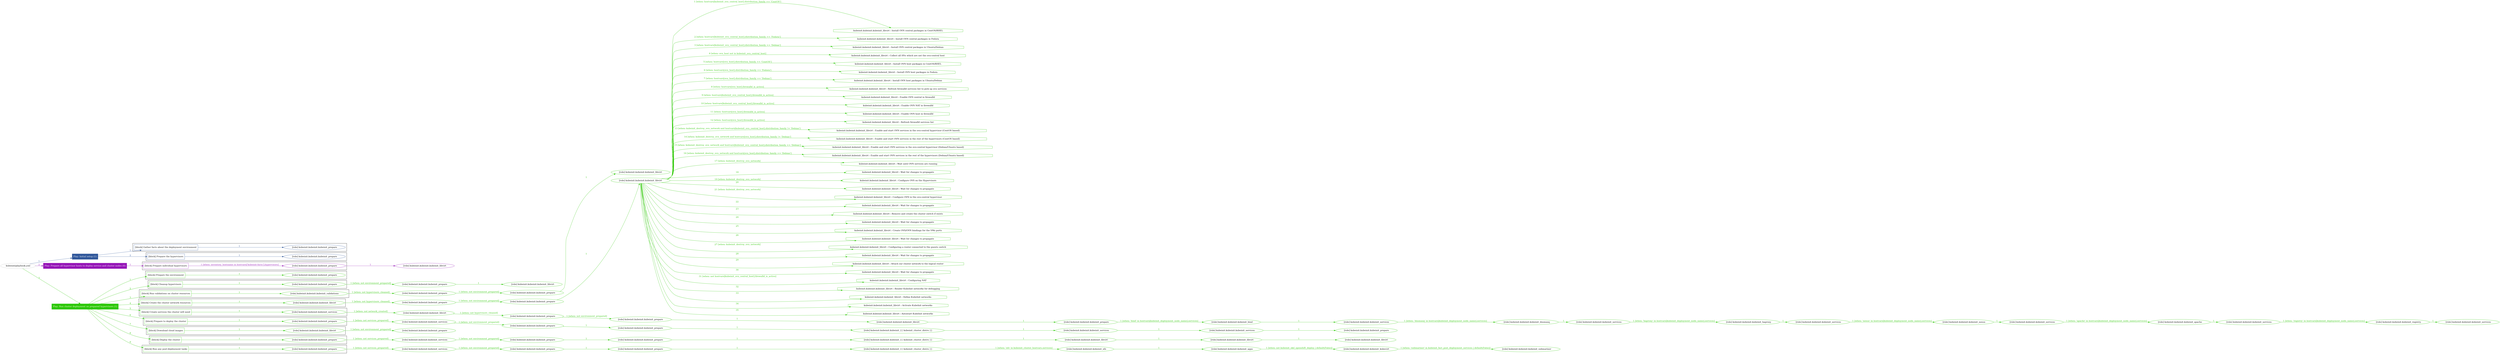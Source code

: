 digraph {
	graph [concentrate=true ordering=in rankdir=LR ratio=fill]
	edge [esep=5 sep=10]
	"kubeinit/playbook.yml" [id=root_node style=dotted]
	play_4687dc5e [label="Play: Initial setup (1)" color="#31589b" fontcolor="#ffffff" id=play_4687dc5e shape=box style=filled tooltip=localhost]
	"kubeinit/playbook.yml" -> play_4687dc5e [label="1 " color="#31589b" fontcolor="#31589b" id=edge_351a528d labeltooltip="1 " tooltip="1 "]
	subgraph "kubeinit.kubeinit.kubeinit_prepare" {
		role_eb0bc42a [label="[role] kubeinit.kubeinit.kubeinit_prepare" color="#31589b" id=role_eb0bc42a tooltip="kubeinit.kubeinit.kubeinit_prepare"]
	}
	subgraph "kubeinit.kubeinit.kubeinit_prepare" {
		role_eb3afa02 [label="[role] kubeinit.kubeinit.kubeinit_prepare" color="#31589b" id=role_eb3afa02 tooltip="kubeinit.kubeinit.kubeinit_prepare"]
	}
	subgraph "Play: Initial setup (1)" {
		play_4687dc5e -> block_abb32b3d [label=1 color="#31589b" fontcolor="#31589b" id=edge_c1d13b6b labeltooltip=1 tooltip=1]
		subgraph cluster_block_abb32b3d {
			block_abb32b3d [label="[block] Gather facts about the deployment environment" color="#31589b" id=block_abb32b3d labeltooltip="Gather facts about the deployment environment" shape=box tooltip="Gather facts about the deployment environment"]
			block_abb32b3d -> role_eb0bc42a [label="1 " color="#31589b" fontcolor="#31589b" id=edge_2195fc0a labeltooltip="1 " tooltip="1 "]
		}
		play_4687dc5e -> block_d9b3a7c5 [label=2 color="#31589b" fontcolor="#31589b" id=edge_47e57b4c labeltooltip=2 tooltip=2]
		subgraph cluster_block_d9b3a7c5 {
			block_d9b3a7c5 [label="[block] Prepare the hypervisors" color="#31589b" id=block_d9b3a7c5 labeltooltip="Prepare the hypervisors" shape=box tooltip="Prepare the hypervisors"]
			block_d9b3a7c5 -> role_eb3afa02 [label="1 " color="#31589b" fontcolor="#31589b" id=edge_34f15688 labeltooltip="1 " tooltip="1 "]
		}
	}
	play_8f3c83c4 [label="Play: Prepare all hypervisor hosts to deploy service and cluster nodes (0)" color="#9515b7" fontcolor="#ffffff" id=play_8f3c83c4 shape=box style=filled tooltip="Play: Prepare all hypervisor hosts to deploy service and cluster nodes (0)"]
	"kubeinit/playbook.yml" -> play_8f3c83c4 [label="2 " color="#9515b7" fontcolor="#9515b7" id=edge_77e9d793 labeltooltip="2 " tooltip="2 "]
	subgraph "kubeinit.kubeinit.kubeinit_libvirt" {
		role_780b9a03 [label="[role] kubeinit.kubeinit.kubeinit_libvirt" color="#9515b7" id=role_780b9a03 tooltip="kubeinit.kubeinit.kubeinit_libvirt"]
	}
	subgraph "kubeinit.kubeinit.kubeinit_prepare" {
		role_6affac45 [label="[role] kubeinit.kubeinit.kubeinit_prepare" color="#9515b7" id=role_6affac45 tooltip="kubeinit.kubeinit.kubeinit_prepare"]
		role_6affac45 -> role_780b9a03 [label="1 " color="#9515b7" fontcolor="#9515b7" id=edge_36df0b14 labeltooltip="1 " tooltip="1 "]
	}
	subgraph "Play: Prepare all hypervisor hosts to deploy service and cluster nodes (0)" {
		play_8f3c83c4 -> block_4e085adb [label=1 color="#9515b7" fontcolor="#9515b7" id=edge_e6a36f1e labeltooltip=1 tooltip=1]
		subgraph cluster_block_4e085adb {
			block_4e085adb [label="[block] Prepare individual hypervisors" color="#9515b7" id=block_4e085adb labeltooltip="Prepare individual hypervisors" shape=box tooltip="Prepare individual hypervisors"]
			block_4e085adb -> role_6affac45 [label="1 [when: inventory_hostname in hostvars['kubeinit-facts'].hypervisors]" color="#9515b7" fontcolor="#9515b7" id=edge_348de012 labeltooltip="1 [when: inventory_hostname in hostvars['kubeinit-facts'].hypervisors]" tooltip="1 [when: inventory_hostname in hostvars['kubeinit-facts'].hypervisors]"]
		}
	}
	play_b0b959d6 [label="Play: Run cluster deployment on prepared hypervisors (1)" color="#2cc804" fontcolor="#ffffff" id=play_b0b959d6 shape=box style=filled tooltip=localhost]
	"kubeinit/playbook.yml" -> play_b0b959d6 [label="3 " color="#2cc804" fontcolor="#2cc804" id=edge_15465594 labeltooltip="3 " tooltip="3 "]
	subgraph "kubeinit.kubeinit.kubeinit_prepare" {
		role_d26102bc [label="[role] kubeinit.kubeinit.kubeinit_prepare" color="#2cc804" id=role_d26102bc tooltip="kubeinit.kubeinit.kubeinit_prepare"]
	}
	subgraph "kubeinit.kubeinit.kubeinit_libvirt" {
		role_b2bf84a3 [label="[role] kubeinit.kubeinit.kubeinit_libvirt" color="#2cc804" id=role_b2bf84a3 tooltip="kubeinit.kubeinit.kubeinit_libvirt"]
	}
	subgraph "kubeinit.kubeinit.kubeinit_prepare" {
		role_5de0b8ec [label="[role] kubeinit.kubeinit.kubeinit_prepare" color="#2cc804" id=role_5de0b8ec tooltip="kubeinit.kubeinit.kubeinit_prepare"]
		role_5de0b8ec -> role_b2bf84a3 [label="1 " color="#2cc804" fontcolor="#2cc804" id=edge_b5aff3ce labeltooltip="1 " tooltip="1 "]
	}
	subgraph "kubeinit.kubeinit.kubeinit_prepare" {
		role_b36adbec [label="[role] kubeinit.kubeinit.kubeinit_prepare" color="#2cc804" id=role_b36adbec tooltip="kubeinit.kubeinit.kubeinit_prepare"]
		role_b36adbec -> role_5de0b8ec [label="1 [when: not environment_prepared]" color="#2cc804" fontcolor="#2cc804" id=edge_d8c32b44 labeltooltip="1 [when: not environment_prepared]" tooltip="1 [when: not environment_prepared]"]
	}
	subgraph "kubeinit.kubeinit.kubeinit_libvirt" {
		role_069746cb [label="[role] kubeinit.kubeinit.kubeinit_libvirt" color="#2cc804" id=role_069746cb tooltip="kubeinit.kubeinit.kubeinit_libvirt"]
	}
	subgraph "kubeinit.kubeinit.kubeinit_prepare" {
		role_87a1e374 [label="[role] kubeinit.kubeinit.kubeinit_prepare" color="#2cc804" id=role_87a1e374 tooltip="kubeinit.kubeinit.kubeinit_prepare"]
		role_87a1e374 -> role_069746cb [label="1 " color="#2cc804" fontcolor="#2cc804" id=edge_6b50e695 labeltooltip="1 " tooltip="1 "]
	}
	subgraph "kubeinit.kubeinit.kubeinit_prepare" {
		role_703997d2 [label="[role] kubeinit.kubeinit.kubeinit_prepare" color="#2cc804" id=role_703997d2 tooltip="kubeinit.kubeinit.kubeinit_prepare"]
		role_703997d2 -> role_87a1e374 [label="1 [when: not environment_prepared]" color="#2cc804" fontcolor="#2cc804" id=edge_ae64675d labeltooltip="1 [when: not environment_prepared]" tooltip="1 [when: not environment_prepared]"]
	}
	subgraph "kubeinit.kubeinit.kubeinit_validations" {
		role_712f4bef [label="[role] kubeinit.kubeinit.kubeinit_validations" color="#2cc804" id=role_712f4bef tooltip="kubeinit.kubeinit.kubeinit_validations"]
		role_712f4bef -> role_703997d2 [label="1 [when: not hypervisors_cleaned]" color="#2cc804" fontcolor="#2cc804" id=edge_c19ab1e4 labeltooltip="1 [when: not hypervisors_cleaned]" tooltip="1 [when: not hypervisors_cleaned]"]
	}
	subgraph "kubeinit.kubeinit.kubeinit_libvirt" {
		role_186b2f29 [label="[role] kubeinit.kubeinit.kubeinit_libvirt" color="#2cc804" id=role_186b2f29 tooltip="kubeinit.kubeinit.kubeinit_libvirt"]
		task_005811e4 [label="kubeinit.kubeinit.kubeinit_libvirt : Install OVN central packages in CentOS/RHEL" color="#2cc804" id=task_005811e4 shape=octagon tooltip="kubeinit.kubeinit.kubeinit_libvirt : Install OVN central packages in CentOS/RHEL"]
		role_186b2f29 -> task_005811e4 [label="1 [when: hostvars[kubeinit_ovn_central_host].distribution_family == 'CentOS']" color="#2cc804" fontcolor="#2cc804" id=edge_0526fc70 labeltooltip="1 [when: hostvars[kubeinit_ovn_central_host].distribution_family == 'CentOS']" tooltip="1 [when: hostvars[kubeinit_ovn_central_host].distribution_family == 'CentOS']"]
		task_bb0872a4 [label="kubeinit.kubeinit.kubeinit_libvirt : Install OVN central packages in Fedora" color="#2cc804" id=task_bb0872a4 shape=octagon tooltip="kubeinit.kubeinit.kubeinit_libvirt : Install OVN central packages in Fedora"]
		role_186b2f29 -> task_bb0872a4 [label="2 [when: hostvars[kubeinit_ovn_central_host].distribution_family == 'Fedora']" color="#2cc804" fontcolor="#2cc804" id=edge_cfa18a1e labeltooltip="2 [when: hostvars[kubeinit_ovn_central_host].distribution_family == 'Fedora']" tooltip="2 [when: hostvars[kubeinit_ovn_central_host].distribution_family == 'Fedora']"]
		task_11f52b4f [label="kubeinit.kubeinit.kubeinit_libvirt : Install OVN central packages in Ubuntu/Debian" color="#2cc804" id=task_11f52b4f shape=octagon tooltip="kubeinit.kubeinit.kubeinit_libvirt : Install OVN central packages in Ubuntu/Debian"]
		role_186b2f29 -> task_11f52b4f [label="3 [when: hostvars[kubeinit_ovn_central_host].distribution_family == 'Debian']" color="#2cc804" fontcolor="#2cc804" id=edge_000ee80d labeltooltip="3 [when: hostvars[kubeinit_ovn_central_host].distribution_family == 'Debian']" tooltip="3 [when: hostvars[kubeinit_ovn_central_host].distribution_family == 'Debian']"]
		task_5cb91ecb [label="kubeinit.kubeinit.kubeinit_libvirt : Collect all HVs which are not the ovn-central host" color="#2cc804" id=task_5cb91ecb shape=octagon tooltip="kubeinit.kubeinit.kubeinit_libvirt : Collect all HVs which are not the ovn-central host"]
		role_186b2f29 -> task_5cb91ecb [label="4 [when: ovn_host not in kubeinit_ovn_central_host]" color="#2cc804" fontcolor="#2cc804" id=edge_e7a5ea9b labeltooltip="4 [when: ovn_host not in kubeinit_ovn_central_host]" tooltip="4 [when: ovn_host not in kubeinit_ovn_central_host]"]
		task_ae3015be [label="kubeinit.kubeinit.kubeinit_libvirt : Install OVN host packages in CentOS/RHEL" color="#2cc804" id=task_ae3015be shape=octagon tooltip="kubeinit.kubeinit.kubeinit_libvirt : Install OVN host packages in CentOS/RHEL"]
		role_186b2f29 -> task_ae3015be [label="5 [when: hostvars[ovn_host].distribution_family == 'CentOS']" color="#2cc804" fontcolor="#2cc804" id=edge_79236eec labeltooltip="5 [when: hostvars[ovn_host].distribution_family == 'CentOS']" tooltip="5 [when: hostvars[ovn_host].distribution_family == 'CentOS']"]
		task_b6578dd2 [label="kubeinit.kubeinit.kubeinit_libvirt : Install OVN host packages in Fedora" color="#2cc804" id=task_b6578dd2 shape=octagon tooltip="kubeinit.kubeinit.kubeinit_libvirt : Install OVN host packages in Fedora"]
		role_186b2f29 -> task_b6578dd2 [label="6 [when: hostvars[ovn_host].distribution_family == 'Fedora']" color="#2cc804" fontcolor="#2cc804" id=edge_0c027a1b labeltooltip="6 [when: hostvars[ovn_host].distribution_family == 'Fedora']" tooltip="6 [when: hostvars[ovn_host].distribution_family == 'Fedora']"]
		task_6a007545 [label="kubeinit.kubeinit.kubeinit_libvirt : Install OVN host packages in Ubuntu/Debian" color="#2cc804" id=task_6a007545 shape=octagon tooltip="kubeinit.kubeinit.kubeinit_libvirt : Install OVN host packages in Ubuntu/Debian"]
		role_186b2f29 -> task_6a007545 [label="7 [when: hostvars[ovn_host].distribution_family == 'Debian']" color="#2cc804" fontcolor="#2cc804" id=edge_fe8b2616 labeltooltip="7 [when: hostvars[ovn_host].distribution_family == 'Debian']" tooltip="7 [when: hostvars[ovn_host].distribution_family == 'Debian']"]
		task_2cdb287d [label="kubeinit.kubeinit.kubeinit_libvirt : Refresh firewalld services list to pick up ovn services" color="#2cc804" id=task_2cdb287d shape=octagon tooltip="kubeinit.kubeinit.kubeinit_libvirt : Refresh firewalld services list to pick up ovn services"]
		role_186b2f29 -> task_2cdb287d [label="8 [when: hostvars[ovn_host].firewalld_is_active]" color="#2cc804" fontcolor="#2cc804" id=edge_cd35377c labeltooltip="8 [when: hostvars[ovn_host].firewalld_is_active]" tooltip="8 [when: hostvars[ovn_host].firewalld_is_active]"]
		task_521735dd [label="kubeinit.kubeinit.kubeinit_libvirt : Enable OVN central in firewalld" color="#2cc804" id=task_521735dd shape=octagon tooltip="kubeinit.kubeinit.kubeinit_libvirt : Enable OVN central in firewalld"]
		role_186b2f29 -> task_521735dd [label="9 [when: hostvars[kubeinit_ovn_central_host].firewalld_is_active]" color="#2cc804" fontcolor="#2cc804" id=edge_500a7ae0 labeltooltip="9 [when: hostvars[kubeinit_ovn_central_host].firewalld_is_active]" tooltip="9 [when: hostvars[kubeinit_ovn_central_host].firewalld_is_active]"]
		task_581456ca [label="kubeinit.kubeinit.kubeinit_libvirt : Enable OVN NAT in firewalld" color="#2cc804" id=task_581456ca shape=octagon tooltip="kubeinit.kubeinit.kubeinit_libvirt : Enable OVN NAT in firewalld"]
		role_186b2f29 -> task_581456ca [label="10 [when: hostvars[kubeinit_ovn_central_host].firewalld_is_active]" color="#2cc804" fontcolor="#2cc804" id=edge_81689baf labeltooltip="10 [when: hostvars[kubeinit_ovn_central_host].firewalld_is_active]" tooltip="10 [when: hostvars[kubeinit_ovn_central_host].firewalld_is_active]"]
		task_d7b8a709 [label="kubeinit.kubeinit.kubeinit_libvirt : Enable OVN host in firewalld" color="#2cc804" id=task_d7b8a709 shape=octagon tooltip="kubeinit.kubeinit.kubeinit_libvirt : Enable OVN host in firewalld"]
		role_186b2f29 -> task_d7b8a709 [label="11 [when: hostvars[ovn_host].firewalld_is_active]" color="#2cc804" fontcolor="#2cc804" id=edge_150ace55 labeltooltip="11 [when: hostvars[ovn_host].firewalld_is_active]" tooltip="11 [when: hostvars[ovn_host].firewalld_is_active]"]
		task_7ca7869c [label="kubeinit.kubeinit.kubeinit_libvirt : Refresh firewalld services list" color="#2cc804" id=task_7ca7869c shape=octagon tooltip="kubeinit.kubeinit.kubeinit_libvirt : Refresh firewalld services list"]
		role_186b2f29 -> task_7ca7869c [label="12 [when: hostvars[ovn_host].firewalld_is_active]" color="#2cc804" fontcolor="#2cc804" id=edge_dbeae8ee labeltooltip="12 [when: hostvars[ovn_host].firewalld_is_active]" tooltip="12 [when: hostvars[ovn_host].firewalld_is_active]"]
		task_fd357a78 [label="kubeinit.kubeinit.kubeinit_libvirt : Enable and start OVN services in the ovn-central hypervisor (CentOS based)" color="#2cc804" id=task_fd357a78 shape=octagon tooltip="kubeinit.kubeinit.kubeinit_libvirt : Enable and start OVN services in the ovn-central hypervisor (CentOS based)"]
		role_186b2f29 -> task_fd357a78 [label="13 [when: kubeinit_destroy_ovn_network and hostvars[kubeinit_ovn_central_host].distribution_family != 'Debian']" color="#2cc804" fontcolor="#2cc804" id=edge_879b50b4 labeltooltip="13 [when: kubeinit_destroy_ovn_network and hostvars[kubeinit_ovn_central_host].distribution_family != 'Debian']" tooltip="13 [when: kubeinit_destroy_ovn_network and hostvars[kubeinit_ovn_central_host].distribution_family != 'Debian']"]
		task_d4ece81c [label="kubeinit.kubeinit.kubeinit_libvirt : Enable and start OVN services in the rest of the hypervisors (CentOS based)" color="#2cc804" id=task_d4ece81c shape=octagon tooltip="kubeinit.kubeinit.kubeinit_libvirt : Enable and start OVN services in the rest of the hypervisors (CentOS based)"]
		role_186b2f29 -> task_d4ece81c [label="14 [when: kubeinit_destroy_ovn_network and hostvars[ovn_host].distribution_family != 'Debian']" color="#2cc804" fontcolor="#2cc804" id=edge_a10b0c0d labeltooltip="14 [when: kubeinit_destroy_ovn_network and hostvars[ovn_host].distribution_family != 'Debian']" tooltip="14 [when: kubeinit_destroy_ovn_network and hostvars[ovn_host].distribution_family != 'Debian']"]
		task_5e6aef05 [label="kubeinit.kubeinit.kubeinit_libvirt : Enable and start OVN services in the ovn-central hypervisor (Debian/Ubuntu based)" color="#2cc804" id=task_5e6aef05 shape=octagon tooltip="kubeinit.kubeinit.kubeinit_libvirt : Enable and start OVN services in the ovn-central hypervisor (Debian/Ubuntu based)"]
		role_186b2f29 -> task_5e6aef05 [label="15 [when: kubeinit_destroy_ovn_network and hostvars[kubeinit_ovn_central_host].distribution_family == 'Debian']" color="#2cc804" fontcolor="#2cc804" id=edge_0e150087 labeltooltip="15 [when: kubeinit_destroy_ovn_network and hostvars[kubeinit_ovn_central_host].distribution_family == 'Debian']" tooltip="15 [when: kubeinit_destroy_ovn_network and hostvars[kubeinit_ovn_central_host].distribution_family == 'Debian']"]
		task_79908362 [label="kubeinit.kubeinit.kubeinit_libvirt : Enable and start OVN services in the rest of the hypervisors (Debian/Ubuntu based)" color="#2cc804" id=task_79908362 shape=octagon tooltip="kubeinit.kubeinit.kubeinit_libvirt : Enable and start OVN services in the rest of the hypervisors (Debian/Ubuntu based)"]
		role_186b2f29 -> task_79908362 [label="16 [when: kubeinit_destroy_ovn_network and hostvars[ovn_host].distribution_family == 'Debian']" color="#2cc804" fontcolor="#2cc804" id=edge_dd1dc09f labeltooltip="16 [when: kubeinit_destroy_ovn_network and hostvars[ovn_host].distribution_family == 'Debian']" tooltip="16 [when: kubeinit_destroy_ovn_network and hostvars[ovn_host].distribution_family == 'Debian']"]
		task_29852fd1 [label="kubeinit.kubeinit.kubeinit_libvirt : Wait until OVN services are running" color="#2cc804" id=task_29852fd1 shape=octagon tooltip="kubeinit.kubeinit.kubeinit_libvirt : Wait until OVN services are running"]
		role_186b2f29 -> task_29852fd1 [label="17 [when: kubeinit_destroy_ovn_network]" color="#2cc804" fontcolor="#2cc804" id=edge_4c9bcbd3 labeltooltip="17 [when: kubeinit_destroy_ovn_network]" tooltip="17 [when: kubeinit_destroy_ovn_network]"]
		task_52645d09 [label="kubeinit.kubeinit.kubeinit_libvirt : Wait for changes to propagate" color="#2cc804" id=task_52645d09 shape=octagon tooltip="kubeinit.kubeinit.kubeinit_libvirt : Wait for changes to propagate"]
		role_186b2f29 -> task_52645d09 [label="18 " color="#2cc804" fontcolor="#2cc804" id=edge_f0323697 labeltooltip="18 " tooltip="18 "]
		task_f5ce6446 [label="kubeinit.kubeinit.kubeinit_libvirt : Configure OVS on the Hypervisors" color="#2cc804" id=task_f5ce6446 shape=octagon tooltip="kubeinit.kubeinit.kubeinit_libvirt : Configure OVS on the Hypervisors"]
		role_186b2f29 -> task_f5ce6446 [label="19 [when: kubeinit_destroy_ovn_network]" color="#2cc804" fontcolor="#2cc804" id=edge_b9049f8c labeltooltip="19 [when: kubeinit_destroy_ovn_network]" tooltip="19 [when: kubeinit_destroy_ovn_network]"]
		task_88f041e2 [label="kubeinit.kubeinit.kubeinit_libvirt : Wait for changes to propagate" color="#2cc804" id=task_88f041e2 shape=octagon tooltip="kubeinit.kubeinit.kubeinit_libvirt : Wait for changes to propagate"]
		role_186b2f29 -> task_88f041e2 [label="20 " color="#2cc804" fontcolor="#2cc804" id=edge_c9b8ef30 labeltooltip="20 " tooltip="20 "]
		task_725b116f [label="kubeinit.kubeinit.kubeinit_libvirt : Configure OVN in the ovn-central hypervisor" color="#2cc804" id=task_725b116f shape=octagon tooltip="kubeinit.kubeinit.kubeinit_libvirt : Configure OVN in the ovn-central hypervisor"]
		role_186b2f29 -> task_725b116f [label="21 [when: kubeinit_destroy_ovn_network]" color="#2cc804" fontcolor="#2cc804" id=edge_ed8f74c3 labeltooltip="21 [when: kubeinit_destroy_ovn_network]" tooltip="21 [when: kubeinit_destroy_ovn_network]"]
		task_92615e24 [label="kubeinit.kubeinit.kubeinit_libvirt : Wait for changes to propagate" color="#2cc804" id=task_92615e24 shape=octagon tooltip="kubeinit.kubeinit.kubeinit_libvirt : Wait for changes to propagate"]
		role_186b2f29 -> task_92615e24 [label="22 " color="#2cc804" fontcolor="#2cc804" id=edge_9c084e99 labeltooltip="22 " tooltip="22 "]
		task_49fec385 [label="kubeinit.kubeinit.kubeinit_libvirt : Remove and create the cluster switch if exists" color="#2cc804" id=task_49fec385 shape=octagon tooltip="kubeinit.kubeinit.kubeinit_libvirt : Remove and create the cluster switch if exists"]
		role_186b2f29 -> task_49fec385 [label="23 " color="#2cc804" fontcolor="#2cc804" id=edge_b2d05017 labeltooltip="23 " tooltip="23 "]
		task_6829174f [label="kubeinit.kubeinit.kubeinit_libvirt : Wait for changes to propagate" color="#2cc804" id=task_6829174f shape=octagon tooltip="kubeinit.kubeinit.kubeinit_libvirt : Wait for changes to propagate"]
		role_186b2f29 -> task_6829174f [label="24 " color="#2cc804" fontcolor="#2cc804" id=edge_088083ad labeltooltip="24 " tooltip="24 "]
		task_e9b5f9c3 [label="kubeinit.kubeinit.kubeinit_libvirt : Create OVS/OVN bindings for the VMs ports" color="#2cc804" id=task_e9b5f9c3 shape=octagon tooltip="kubeinit.kubeinit.kubeinit_libvirt : Create OVS/OVN bindings for the VMs ports"]
		role_186b2f29 -> task_e9b5f9c3 [label="25 " color="#2cc804" fontcolor="#2cc804" id=edge_649224ab labeltooltip="25 " tooltip="25 "]
		task_06eae33d [label="kubeinit.kubeinit.kubeinit_libvirt : Wait for changes to propagate" color="#2cc804" id=task_06eae33d shape=octagon tooltip="kubeinit.kubeinit.kubeinit_libvirt : Wait for changes to propagate"]
		role_186b2f29 -> task_06eae33d [label="26 " color="#2cc804" fontcolor="#2cc804" id=edge_2f3f4c62 labeltooltip="26 " tooltip="26 "]
		task_013911ed [label="kubeinit.kubeinit.kubeinit_libvirt : Configuring a router connected to the guests switch" color="#2cc804" id=task_013911ed shape=octagon tooltip="kubeinit.kubeinit.kubeinit_libvirt : Configuring a router connected to the guests switch"]
		role_186b2f29 -> task_013911ed [label="27 [when: kubeinit_destroy_ovn_network]" color="#2cc804" fontcolor="#2cc804" id=edge_7ed00693 labeltooltip="27 [when: kubeinit_destroy_ovn_network]" tooltip="27 [when: kubeinit_destroy_ovn_network]"]
		task_e61b5c28 [label="kubeinit.kubeinit.kubeinit_libvirt : Wait for changes to propagate" color="#2cc804" id=task_e61b5c28 shape=octagon tooltip="kubeinit.kubeinit.kubeinit_libvirt : Wait for changes to propagate"]
		role_186b2f29 -> task_e61b5c28 [label="28 " color="#2cc804" fontcolor="#2cc804" id=edge_1ac2b154 labeltooltip="28 " tooltip="28 "]
		task_1f6991cb [label="kubeinit.kubeinit.kubeinit_libvirt : Attach our cluster network to the logical router" color="#2cc804" id=task_1f6991cb shape=octagon tooltip="kubeinit.kubeinit.kubeinit_libvirt : Attach our cluster network to the logical router"]
		role_186b2f29 -> task_1f6991cb [label="29 " color="#2cc804" fontcolor="#2cc804" id=edge_401b3495 labeltooltip="29 " tooltip="29 "]
		task_fe5d4b3f [label="kubeinit.kubeinit.kubeinit_libvirt : Wait for changes to propagate" color="#2cc804" id=task_fe5d4b3f shape=octagon tooltip="kubeinit.kubeinit.kubeinit_libvirt : Wait for changes to propagate"]
		role_186b2f29 -> task_fe5d4b3f [label="30 " color="#2cc804" fontcolor="#2cc804" id=edge_341401a9 labeltooltip="30 " tooltip="30 "]
		task_62f71a71 [label="kubeinit.kubeinit.kubeinit_libvirt : Configuring NAT" color="#2cc804" id=task_62f71a71 shape=octagon tooltip="kubeinit.kubeinit.kubeinit_libvirt : Configuring NAT"]
		role_186b2f29 -> task_62f71a71 [label="31 [when: not hostvars[kubeinit_ovn_central_host].firewalld_is_active]" color="#2cc804" fontcolor="#2cc804" id=edge_8e59d345 labeltooltip="31 [when: not hostvars[kubeinit_ovn_central_host].firewalld_is_active]" tooltip="31 [when: not hostvars[kubeinit_ovn_central_host].firewalld_is_active]"]
		task_d7607994 [label="kubeinit.kubeinit.kubeinit_libvirt : Render KubeInit networks for debugging" color="#2cc804" id=task_d7607994 shape=octagon tooltip="kubeinit.kubeinit.kubeinit_libvirt : Render KubeInit networks for debugging"]
		role_186b2f29 -> task_d7607994 [label="32 " color="#2cc804" fontcolor="#2cc804" id=edge_72eef246 labeltooltip="32 " tooltip="32 "]
		task_118c7dbd [label="kubeinit.kubeinit.kubeinit_libvirt : Define KubeInit networks" color="#2cc804" id=task_118c7dbd shape=octagon tooltip="kubeinit.kubeinit.kubeinit_libvirt : Define KubeInit networks"]
		role_186b2f29 -> task_118c7dbd [label="33 " color="#2cc804" fontcolor="#2cc804" id=edge_9769f69f labeltooltip="33 " tooltip="33 "]
		task_6f022450 [label="kubeinit.kubeinit.kubeinit_libvirt : Activate KubeInit networks" color="#2cc804" id=task_6f022450 shape=octagon tooltip="kubeinit.kubeinit.kubeinit_libvirt : Activate KubeInit networks"]
		role_186b2f29 -> task_6f022450 [label="34 " color="#2cc804" fontcolor="#2cc804" id=edge_a959ae3c labeltooltip="34 " tooltip="34 "]
		task_4425f167 [label="kubeinit.kubeinit.kubeinit_libvirt : Autostart KubeInit networks" color="#2cc804" id=task_4425f167 shape=octagon tooltip="kubeinit.kubeinit.kubeinit_libvirt : Autostart KubeInit networks"]
		role_186b2f29 -> task_4425f167 [label="35 " color="#2cc804" fontcolor="#2cc804" id=edge_e9b361ef labeltooltip="35 " tooltip="35 "]
	}
	subgraph "kubeinit.kubeinit.kubeinit_prepare" {
		role_e9237efd [label="[role] kubeinit.kubeinit.kubeinit_prepare" color="#2cc804" id=role_e9237efd tooltip="kubeinit.kubeinit.kubeinit_prepare"]
		role_e9237efd -> role_186b2f29 [label="1 " color="#2cc804" fontcolor="#2cc804" id=edge_31b778ff labeltooltip="1 " tooltip="1 "]
	}
	subgraph "kubeinit.kubeinit.kubeinit_prepare" {
		role_6cf5826b [label="[role] kubeinit.kubeinit.kubeinit_prepare" color="#2cc804" id=role_6cf5826b tooltip="kubeinit.kubeinit.kubeinit_prepare"]
		role_6cf5826b -> role_e9237efd [label="1 [when: not environment_prepared]" color="#2cc804" fontcolor="#2cc804" id=edge_d3d5c4c8 labeltooltip="1 [when: not environment_prepared]" tooltip="1 [when: not environment_prepared]"]
	}
	subgraph "kubeinit.kubeinit.kubeinit_libvirt" {
		role_f6febffb [label="[role] kubeinit.kubeinit.kubeinit_libvirt" color="#2cc804" id=role_f6febffb tooltip="kubeinit.kubeinit.kubeinit_libvirt"]
		role_f6febffb -> role_6cf5826b [label="1 [when: not hypervisors_cleaned]" color="#2cc804" fontcolor="#2cc804" id=edge_facff245 labeltooltip="1 [when: not hypervisors_cleaned]" tooltip="1 [when: not hypervisors_cleaned]"]
	}
	subgraph "kubeinit.kubeinit.kubeinit_services" {
		role_8d0a23db [label="[role] kubeinit.kubeinit.kubeinit_services" color="#2cc804" id=role_8d0a23db tooltip="kubeinit.kubeinit.kubeinit_services"]
	}
	subgraph "kubeinit.kubeinit.kubeinit_registry" {
		role_2c8fd7d2 [label="[role] kubeinit.kubeinit.kubeinit_registry" color="#2cc804" id=role_2c8fd7d2 tooltip="kubeinit.kubeinit.kubeinit_registry"]
		role_2c8fd7d2 -> role_8d0a23db [label="1 " color="#2cc804" fontcolor="#2cc804" id=edge_bb98f993 labeltooltip="1 " tooltip="1 "]
	}
	subgraph "kubeinit.kubeinit.kubeinit_services" {
		role_a39bc094 [label="[role] kubeinit.kubeinit.kubeinit_services" color="#2cc804" id=role_a39bc094 tooltip="kubeinit.kubeinit.kubeinit_services"]
		role_a39bc094 -> role_2c8fd7d2 [label="1 [when: 'registry' in hostvars[kubeinit_deployment_node_name].services]" color="#2cc804" fontcolor="#2cc804" id=edge_4302af28 labeltooltip="1 [when: 'registry' in hostvars[kubeinit_deployment_node_name].services]" tooltip="1 [when: 'registry' in hostvars[kubeinit_deployment_node_name].services]"]
	}
	subgraph "kubeinit.kubeinit.kubeinit_apache" {
		role_e98fdde9 [label="[role] kubeinit.kubeinit.kubeinit_apache" color="#2cc804" id=role_e98fdde9 tooltip="kubeinit.kubeinit.kubeinit_apache"]
		role_e98fdde9 -> role_a39bc094 [label="1 " color="#2cc804" fontcolor="#2cc804" id=edge_08484dee labeltooltip="1 " tooltip="1 "]
	}
	subgraph "kubeinit.kubeinit.kubeinit_services" {
		role_b30e91b3 [label="[role] kubeinit.kubeinit.kubeinit_services" color="#2cc804" id=role_b30e91b3 tooltip="kubeinit.kubeinit.kubeinit_services"]
		role_b30e91b3 -> role_e98fdde9 [label="1 [when: 'apache' in hostvars[kubeinit_deployment_node_name].services]" color="#2cc804" fontcolor="#2cc804" id=edge_29d7afc7 labeltooltip="1 [when: 'apache' in hostvars[kubeinit_deployment_node_name].services]" tooltip="1 [when: 'apache' in hostvars[kubeinit_deployment_node_name].services]"]
	}
	subgraph "kubeinit.kubeinit.kubeinit_nexus" {
		role_1d061609 [label="[role] kubeinit.kubeinit.kubeinit_nexus" color="#2cc804" id=role_1d061609 tooltip="kubeinit.kubeinit.kubeinit_nexus"]
		role_1d061609 -> role_b30e91b3 [label="1 " color="#2cc804" fontcolor="#2cc804" id=edge_0754f019 labeltooltip="1 " tooltip="1 "]
	}
	subgraph "kubeinit.kubeinit.kubeinit_services" {
		role_62e5f6b6 [label="[role] kubeinit.kubeinit.kubeinit_services" color="#2cc804" id=role_62e5f6b6 tooltip="kubeinit.kubeinit.kubeinit_services"]
		role_62e5f6b6 -> role_1d061609 [label="1 [when: 'nexus' in hostvars[kubeinit_deployment_node_name].services]" color="#2cc804" fontcolor="#2cc804" id=edge_e52a21bb labeltooltip="1 [when: 'nexus' in hostvars[kubeinit_deployment_node_name].services]" tooltip="1 [when: 'nexus' in hostvars[kubeinit_deployment_node_name].services]"]
	}
	subgraph "kubeinit.kubeinit.kubeinit_haproxy" {
		role_e914eeea [label="[role] kubeinit.kubeinit.kubeinit_haproxy" color="#2cc804" id=role_e914eeea tooltip="kubeinit.kubeinit.kubeinit_haproxy"]
		role_e914eeea -> role_62e5f6b6 [label="1 " color="#2cc804" fontcolor="#2cc804" id=edge_1b5615c5 labeltooltip="1 " tooltip="1 "]
	}
	subgraph "kubeinit.kubeinit.kubeinit_services" {
		role_8cdeb57c [label="[role] kubeinit.kubeinit.kubeinit_services" color="#2cc804" id=role_8cdeb57c tooltip="kubeinit.kubeinit.kubeinit_services"]
		role_8cdeb57c -> role_e914eeea [label="1 [when: 'haproxy' in hostvars[kubeinit_deployment_node_name].services]" color="#2cc804" fontcolor="#2cc804" id=edge_37a86b15 labeltooltip="1 [when: 'haproxy' in hostvars[kubeinit_deployment_node_name].services]" tooltip="1 [when: 'haproxy' in hostvars[kubeinit_deployment_node_name].services]"]
	}
	subgraph "kubeinit.kubeinit.kubeinit_dnsmasq" {
		role_10b03a31 [label="[role] kubeinit.kubeinit.kubeinit_dnsmasq" color="#2cc804" id=role_10b03a31 tooltip="kubeinit.kubeinit.kubeinit_dnsmasq"]
		role_10b03a31 -> role_8cdeb57c [label="1 " color="#2cc804" fontcolor="#2cc804" id=edge_b72d5b48 labeltooltip="1 " tooltip="1 "]
	}
	subgraph "kubeinit.kubeinit.kubeinit_services" {
		role_2ef7d586 [label="[role] kubeinit.kubeinit.kubeinit_services" color="#2cc804" id=role_2ef7d586 tooltip="kubeinit.kubeinit.kubeinit_services"]
		role_2ef7d586 -> role_10b03a31 [label="1 [when: 'dnsmasq' in hostvars[kubeinit_deployment_node_name].services]" color="#2cc804" fontcolor="#2cc804" id=edge_f0eab2f2 labeltooltip="1 [when: 'dnsmasq' in hostvars[kubeinit_deployment_node_name].services]" tooltip="1 [when: 'dnsmasq' in hostvars[kubeinit_deployment_node_name].services]"]
	}
	subgraph "kubeinit.kubeinit.kubeinit_bind" {
		role_5fa8e0e1 [label="[role] kubeinit.kubeinit.kubeinit_bind" color="#2cc804" id=role_5fa8e0e1 tooltip="kubeinit.kubeinit.kubeinit_bind"]
		role_5fa8e0e1 -> role_2ef7d586 [label="1 " color="#2cc804" fontcolor="#2cc804" id=edge_13a652c1 labeltooltip="1 " tooltip="1 "]
	}
	subgraph "kubeinit.kubeinit.kubeinit_prepare" {
		role_8cce8300 [label="[role] kubeinit.kubeinit.kubeinit_prepare" color="#2cc804" id=role_8cce8300 tooltip="kubeinit.kubeinit.kubeinit_prepare"]
		role_8cce8300 -> role_5fa8e0e1 [label="1 [when: 'bind' in hostvars[kubeinit_deployment_node_name].services]" color="#2cc804" fontcolor="#2cc804" id=edge_0597e9b7 labeltooltip="1 [when: 'bind' in hostvars[kubeinit_deployment_node_name].services]" tooltip="1 [when: 'bind' in hostvars[kubeinit_deployment_node_name].services]"]
	}
	subgraph "kubeinit.kubeinit.kubeinit_libvirt" {
		role_9962e3bd [label="[role] kubeinit.kubeinit.kubeinit_libvirt" color="#2cc804" id=role_9962e3bd tooltip="kubeinit.kubeinit.kubeinit_libvirt"]
		role_9962e3bd -> role_8cce8300 [label="1 " color="#2cc804" fontcolor="#2cc804" id=edge_bab1adec labeltooltip="1 " tooltip="1 "]
	}
	subgraph "kubeinit.kubeinit.kubeinit_prepare" {
		role_92c7f65f [label="[role] kubeinit.kubeinit.kubeinit_prepare" color="#2cc804" id=role_92c7f65f tooltip="kubeinit.kubeinit.kubeinit_prepare"]
		role_92c7f65f -> role_9962e3bd [label="1 " color="#2cc804" fontcolor="#2cc804" id=edge_cfd3a73a labeltooltip="1 " tooltip="1 "]
	}
	subgraph "kubeinit.kubeinit.kubeinit_prepare" {
		role_2f96a226 [label="[role] kubeinit.kubeinit.kubeinit_prepare" color="#2cc804" id=role_2f96a226 tooltip="kubeinit.kubeinit.kubeinit_prepare"]
		role_2f96a226 -> role_92c7f65f [label="1 [when: not environment_prepared]" color="#2cc804" fontcolor="#2cc804" id=edge_1decd244 labeltooltip="1 [when: not environment_prepared]" tooltip="1 [when: not environment_prepared]"]
	}
	subgraph "kubeinit.kubeinit.kubeinit_libvirt" {
		role_7e78093c [label="[role] kubeinit.kubeinit.kubeinit_libvirt" color="#2cc804" id=role_7e78093c tooltip="kubeinit.kubeinit.kubeinit_libvirt"]
		role_7e78093c -> role_2f96a226 [label="1 [when: not hypervisors_cleaned]" color="#2cc804" fontcolor="#2cc804" id=edge_1231bb69 labeltooltip="1 [when: not hypervisors_cleaned]" tooltip="1 [when: not hypervisors_cleaned]"]
	}
	subgraph "kubeinit.kubeinit.kubeinit_services" {
		role_a7ddd576 [label="[role] kubeinit.kubeinit.kubeinit_services" color="#2cc804" id=role_a7ddd576 tooltip="kubeinit.kubeinit.kubeinit_services"]
		role_a7ddd576 -> role_7e78093c [label="1 [when: not network_created]" color="#2cc804" fontcolor="#2cc804" id=edge_c9faf740 labeltooltip="1 [when: not network_created]" tooltip="1 [when: not network_created]"]
	}
	subgraph "kubeinit.kubeinit.kubeinit_prepare" {
		role_2fbcf5e6 [label="[role] kubeinit.kubeinit.kubeinit_prepare" color="#2cc804" id=role_2fbcf5e6 tooltip="kubeinit.kubeinit.kubeinit_prepare"]
	}
	subgraph "kubeinit.kubeinit.kubeinit_services" {
		role_944ae590 [label="[role] kubeinit.kubeinit.kubeinit_services" color="#2cc804" id=role_944ae590 tooltip="kubeinit.kubeinit.kubeinit_services"]
		role_944ae590 -> role_2fbcf5e6 [label="1 " color="#2cc804" fontcolor="#2cc804" id=edge_155e4457 labeltooltip="1 " tooltip="1 "]
	}
	subgraph "kubeinit.kubeinit.kubeinit_services" {
		role_8744036d [label="[role] kubeinit.kubeinit.kubeinit_services" color="#2cc804" id=role_8744036d tooltip="kubeinit.kubeinit.kubeinit_services"]
		role_8744036d -> role_944ae590 [label="1 " color="#2cc804" fontcolor="#2cc804" id=edge_80184aeb labeltooltip="1 " tooltip="1 "]
	}
	subgraph "kubeinit.kubeinit.kubeinit_{{ kubeinit_cluster_distro }}" {
		role_c810d938 [label="[role] kubeinit.kubeinit.kubeinit_{{ kubeinit_cluster_distro }}" color="#2cc804" id=role_c810d938 tooltip="kubeinit.kubeinit.kubeinit_{{ kubeinit_cluster_distro }}"]
		role_c810d938 -> role_8744036d [label="1 " color="#2cc804" fontcolor="#2cc804" id=edge_8915cfe9 labeltooltip="1 " tooltip="1 "]
	}
	subgraph "kubeinit.kubeinit.kubeinit_prepare" {
		role_6ee62a97 [label="[role] kubeinit.kubeinit.kubeinit_prepare" color="#2cc804" id=role_6ee62a97 tooltip="kubeinit.kubeinit.kubeinit_prepare"]
		role_6ee62a97 -> role_c810d938 [label="1 " color="#2cc804" fontcolor="#2cc804" id=edge_ebf707fe labeltooltip="1 " tooltip="1 "]
	}
	subgraph "kubeinit.kubeinit.kubeinit_prepare" {
		role_a1017df9 [label="[role] kubeinit.kubeinit.kubeinit_prepare" color="#2cc804" id=role_a1017df9 tooltip="kubeinit.kubeinit.kubeinit_prepare"]
		role_a1017df9 -> role_6ee62a97 [label="1 " color="#2cc804" fontcolor="#2cc804" id=edge_1179523c labeltooltip="1 " tooltip="1 "]
	}
	subgraph "kubeinit.kubeinit.kubeinit_services" {
		role_47ecd557 [label="[role] kubeinit.kubeinit.kubeinit_services" color="#2cc804" id=role_47ecd557 tooltip="kubeinit.kubeinit.kubeinit_services"]
		role_47ecd557 -> role_a1017df9 [label="1 [when: not environment_prepared]" color="#2cc804" fontcolor="#2cc804" id=edge_ed725d2f labeltooltip="1 [when: not environment_prepared]" tooltip="1 [when: not environment_prepared]"]
	}
	subgraph "kubeinit.kubeinit.kubeinit_prepare" {
		role_6f2ebca0 [label="[role] kubeinit.kubeinit.kubeinit_prepare" color="#2cc804" id=role_6f2ebca0 tooltip="kubeinit.kubeinit.kubeinit_prepare"]
		role_6f2ebca0 -> role_47ecd557 [label="1 [when: not services_prepared]" color="#2cc804" fontcolor="#2cc804" id=edge_b457636f labeltooltip="1 [when: not services_prepared]" tooltip="1 [when: not services_prepared]"]
	}
	subgraph "kubeinit.kubeinit.kubeinit_prepare" {
		role_7a9263d5 [label="[role] kubeinit.kubeinit.kubeinit_prepare" color="#2cc804" id=role_7a9263d5 tooltip="kubeinit.kubeinit.kubeinit_prepare"]
	}
	subgraph "kubeinit.kubeinit.kubeinit_libvirt" {
		role_16353cf2 [label="[role] kubeinit.kubeinit.kubeinit_libvirt" color="#2cc804" id=role_16353cf2 tooltip="kubeinit.kubeinit.kubeinit_libvirt"]
		role_16353cf2 -> role_7a9263d5 [label="1 [when: not environment_prepared]" color="#2cc804" fontcolor="#2cc804" id=edge_b4d23037 labeltooltip="1 [when: not environment_prepared]" tooltip="1 [when: not environment_prepared]"]
	}
	subgraph "kubeinit.kubeinit.kubeinit_libvirt" {
		role_35980627 [label="[role] kubeinit.kubeinit.kubeinit_libvirt" color="#2cc804" id=role_35980627 tooltip="kubeinit.kubeinit.kubeinit_libvirt"]
	}
	subgraph "kubeinit.kubeinit.kubeinit_libvirt" {
		role_faa50f53 [label="[role] kubeinit.kubeinit.kubeinit_libvirt" color="#2cc804" id=role_faa50f53 tooltip="kubeinit.kubeinit.kubeinit_libvirt"]
		role_faa50f53 -> role_35980627 [label="1 " color="#2cc804" fontcolor="#2cc804" id=edge_86fa21bc labeltooltip="1 " tooltip="1 "]
	}
	subgraph "kubeinit.kubeinit.kubeinit_libvirt" {
		role_262e53a0 [label="[role] kubeinit.kubeinit.kubeinit_libvirt" color="#2cc804" id=role_262e53a0 tooltip="kubeinit.kubeinit.kubeinit_libvirt"]
		role_262e53a0 -> role_faa50f53 [label="1 " color="#2cc804" fontcolor="#2cc804" id=edge_65d55d45 labeltooltip="1 " tooltip="1 "]
	}
	subgraph "kubeinit.kubeinit.kubeinit_{{ kubeinit_cluster_distro }}" {
		role_45e6343b [label="[role] kubeinit.kubeinit.kubeinit_{{ kubeinit_cluster_distro }}" color="#2cc804" id=role_45e6343b tooltip="kubeinit.kubeinit.kubeinit_{{ kubeinit_cluster_distro }}"]
		role_45e6343b -> role_262e53a0 [label="1 " color="#2cc804" fontcolor="#2cc804" id=edge_b2b1eba0 labeltooltip="1 " tooltip="1 "]
	}
	subgraph "kubeinit.kubeinit.kubeinit_prepare" {
		role_87b9e4ab [label="[role] kubeinit.kubeinit.kubeinit_prepare" color="#2cc804" id=role_87b9e4ab tooltip="kubeinit.kubeinit.kubeinit_prepare"]
		role_87b9e4ab -> role_45e6343b [label="1 " color="#2cc804" fontcolor="#2cc804" id=edge_6e8d9b90 labeltooltip="1 " tooltip="1 "]
	}
	subgraph "kubeinit.kubeinit.kubeinit_prepare" {
		role_802b38ef [label="[role] kubeinit.kubeinit.kubeinit_prepare" color="#2cc804" id=role_802b38ef tooltip="kubeinit.kubeinit.kubeinit_prepare"]
		role_802b38ef -> role_87b9e4ab [label="1 " color="#2cc804" fontcolor="#2cc804" id=edge_830f930d labeltooltip="1 " tooltip="1 "]
	}
	subgraph "kubeinit.kubeinit.kubeinit_services" {
		role_a14b5922 [label="[role] kubeinit.kubeinit.kubeinit_services" color="#2cc804" id=role_a14b5922 tooltip="kubeinit.kubeinit.kubeinit_services"]
		role_a14b5922 -> role_802b38ef [label="1 [when: not environment_prepared]" color="#2cc804" fontcolor="#2cc804" id=edge_f696a5ff labeltooltip="1 [when: not environment_prepared]" tooltip="1 [when: not environment_prepared]"]
	}
	subgraph "kubeinit.kubeinit.kubeinit_prepare" {
		role_9cc3575b [label="[role] kubeinit.kubeinit.kubeinit_prepare" color="#2cc804" id=role_9cc3575b tooltip="kubeinit.kubeinit.kubeinit_prepare"]
		role_9cc3575b -> role_a14b5922 [label="1 [when: not services_prepared]" color="#2cc804" fontcolor="#2cc804" id=edge_70b90942 labeltooltip="1 [when: not services_prepared]" tooltip="1 [when: not services_prepared]"]
	}
	subgraph "kubeinit.kubeinit.kubeinit_submariner" {
		role_ff1b80a4 [label="[role] kubeinit.kubeinit.kubeinit_submariner" color="#2cc804" id=role_ff1b80a4 tooltip="kubeinit.kubeinit.kubeinit_submariner"]
	}
	subgraph "kubeinit.kubeinit.kubeinit_kubevirt" {
		role_56eb4ae7 [label="[role] kubeinit.kubeinit.kubeinit_kubevirt" color="#2cc804" id=role_56eb4ae7 tooltip="kubeinit.kubeinit.kubeinit_kubevirt"]
		role_56eb4ae7 -> role_ff1b80a4 [label="1 [when: 'submariner' in kubeinit_fact_post_deployment_services | default(False)]" color="#2cc804" fontcolor="#2cc804" id=edge_8e35b366 labeltooltip="1 [when: 'submariner' in kubeinit_fact_post_deployment_services | default(False)]" tooltip="1 [when: 'submariner' in kubeinit_fact_post_deployment_services | default(False)]"]
	}
	subgraph "kubeinit.kubeinit.kubeinit_apps" {
		role_c4773ad5 [label="[role] kubeinit.kubeinit.kubeinit_apps" color="#2cc804" id=role_c4773ad5 tooltip="kubeinit.kubeinit.kubeinit_apps"]
		role_c4773ad5 -> role_56eb4ae7 [label="1 [when: not kubeinit_okd_openshift_deploy | default(False)]" color="#2cc804" fontcolor="#2cc804" id=edge_c20c596d labeltooltip="1 [when: not kubeinit_okd_openshift_deploy | default(False)]" tooltip="1 [when: not kubeinit_okd_openshift_deploy | default(False)]"]
	}
	subgraph "kubeinit.kubeinit.kubeinit_nfs" {
		role_ca836b6a [label="[role] kubeinit.kubeinit.kubeinit_nfs" color="#2cc804" id=role_ca836b6a tooltip="kubeinit.kubeinit.kubeinit_nfs"]
		role_ca836b6a -> role_c4773ad5 [label="1 " color="#2cc804" fontcolor="#2cc804" id=edge_2566f1b7 labeltooltip="1 " tooltip="1 "]
	}
	subgraph "kubeinit.kubeinit.kubeinit_{{ kubeinit_cluster_distro }}" {
		role_114e0d54 [label="[role] kubeinit.kubeinit.kubeinit_{{ kubeinit_cluster_distro }}" color="#2cc804" id=role_114e0d54 tooltip="kubeinit.kubeinit.kubeinit_{{ kubeinit_cluster_distro }}"]
		role_114e0d54 -> role_ca836b6a [label="1 [when: 'nfs' in kubeinit_cluster_hostvars.services]" color="#2cc804" fontcolor="#2cc804" id=edge_05f34e3f labeltooltip="1 [when: 'nfs' in kubeinit_cluster_hostvars.services]" tooltip="1 [when: 'nfs' in kubeinit_cluster_hostvars.services]"]
	}
	subgraph "kubeinit.kubeinit.kubeinit_prepare" {
		role_5c3d0c1f [label="[role] kubeinit.kubeinit.kubeinit_prepare" color="#2cc804" id=role_5c3d0c1f tooltip="kubeinit.kubeinit.kubeinit_prepare"]
		role_5c3d0c1f -> role_114e0d54 [label="1 " color="#2cc804" fontcolor="#2cc804" id=edge_72681012 labeltooltip="1 " tooltip="1 "]
	}
	subgraph "kubeinit.kubeinit.kubeinit_prepare" {
		role_5496bffb [label="[role] kubeinit.kubeinit.kubeinit_prepare" color="#2cc804" id=role_5496bffb tooltip="kubeinit.kubeinit.kubeinit_prepare"]
		role_5496bffb -> role_5c3d0c1f [label="1 " color="#2cc804" fontcolor="#2cc804" id=edge_d126c99e labeltooltip="1 " tooltip="1 "]
	}
	subgraph "kubeinit.kubeinit.kubeinit_services" {
		role_93619041 [label="[role] kubeinit.kubeinit.kubeinit_services" color="#2cc804" id=role_93619041 tooltip="kubeinit.kubeinit.kubeinit_services"]
		role_93619041 -> role_5496bffb [label="1 [when: not environment_prepared]" color="#2cc804" fontcolor="#2cc804" id=edge_0ffd0054 labeltooltip="1 [when: not environment_prepared]" tooltip="1 [when: not environment_prepared]"]
	}
	subgraph "kubeinit.kubeinit.kubeinit_prepare" {
		role_225cec32 [label="[role] kubeinit.kubeinit.kubeinit_prepare" color="#2cc804" id=role_225cec32 tooltip="kubeinit.kubeinit.kubeinit_prepare"]
		role_225cec32 -> role_93619041 [label="1 [when: not services_prepared]" color="#2cc804" fontcolor="#2cc804" id=edge_b4b65655 labeltooltip="1 [when: not services_prepared]" tooltip="1 [when: not services_prepared]"]
	}
	subgraph "Play: Run cluster deployment on prepared hypervisors (1)" {
		play_b0b959d6 -> block_dcb8b683 [label=1 color="#2cc804" fontcolor="#2cc804" id=edge_b3eb2ad6 labeltooltip=1 tooltip=1]
		subgraph cluster_block_dcb8b683 {
			block_dcb8b683 [label="[block] Prepare the environment" color="#2cc804" id=block_dcb8b683 labeltooltip="Prepare the environment" shape=box tooltip="Prepare the environment"]
			block_dcb8b683 -> role_d26102bc [label="1 " color="#2cc804" fontcolor="#2cc804" id=edge_5beabc03 labeltooltip="1 " tooltip="1 "]
		}
		play_b0b959d6 -> block_893f0fd7 [label=2 color="#2cc804" fontcolor="#2cc804" id=edge_4f56a573 labeltooltip=2 tooltip=2]
		subgraph cluster_block_893f0fd7 {
			block_893f0fd7 [label="[block] Cleanup hypervisors" color="#2cc804" id=block_893f0fd7 labeltooltip="Cleanup hypervisors" shape=box tooltip="Cleanup hypervisors"]
			block_893f0fd7 -> role_b36adbec [label="1 " color="#2cc804" fontcolor="#2cc804" id=edge_aef31b1a labeltooltip="1 " tooltip="1 "]
		}
		play_b0b959d6 -> block_4a897e13 [label=3 color="#2cc804" fontcolor="#2cc804" id=edge_b22fbeda labeltooltip=3 tooltip=3]
		subgraph cluster_block_4a897e13 {
			block_4a897e13 [label="[block] Run validations on cluster resources" color="#2cc804" id=block_4a897e13 labeltooltip="Run validations on cluster resources" shape=box tooltip="Run validations on cluster resources"]
			block_4a897e13 -> role_712f4bef [label="1 " color="#2cc804" fontcolor="#2cc804" id=edge_5dd51fdb labeltooltip="1 " tooltip="1 "]
		}
		play_b0b959d6 -> block_61578366 [label=4 color="#2cc804" fontcolor="#2cc804" id=edge_afd370c0 labeltooltip=4 tooltip=4]
		subgraph cluster_block_61578366 {
			block_61578366 [label="[block] Create the cluster network resources" color="#2cc804" id=block_61578366 labeltooltip="Create the cluster network resources" shape=box tooltip="Create the cluster network resources"]
			block_61578366 -> role_f6febffb [label="1 " color="#2cc804" fontcolor="#2cc804" id=edge_edbfbccb labeltooltip="1 " tooltip="1 "]
		}
		play_b0b959d6 -> block_bd665ac8 [label=5 color="#2cc804" fontcolor="#2cc804" id=edge_aed2da7e labeltooltip=5 tooltip=5]
		subgraph cluster_block_bd665ac8 {
			block_bd665ac8 [label="[block] Create services the cluster will need" color="#2cc804" id=block_bd665ac8 labeltooltip="Create services the cluster will need" shape=box tooltip="Create services the cluster will need"]
			block_bd665ac8 -> role_a7ddd576 [label="1 " color="#2cc804" fontcolor="#2cc804" id=edge_3f285776 labeltooltip="1 " tooltip="1 "]
		}
		play_b0b959d6 -> block_14eeea17 [label=6 color="#2cc804" fontcolor="#2cc804" id=edge_16d49855 labeltooltip=6 tooltip=6]
		subgraph cluster_block_14eeea17 {
			block_14eeea17 [label="[block] Prepare to deploy the cluster" color="#2cc804" id=block_14eeea17 labeltooltip="Prepare to deploy the cluster" shape=box tooltip="Prepare to deploy the cluster"]
			block_14eeea17 -> role_6f2ebca0 [label="1 " color="#2cc804" fontcolor="#2cc804" id=edge_89981160 labeltooltip="1 " tooltip="1 "]
		}
		play_b0b959d6 -> block_9c06872e [label=7 color="#2cc804" fontcolor="#2cc804" id=edge_7f2548a6 labeltooltip=7 tooltip=7]
		subgraph cluster_block_9c06872e {
			block_9c06872e [label="[block] Download cloud images" color="#2cc804" id=block_9c06872e labeltooltip="Download cloud images" shape=box tooltip="Download cloud images"]
			block_9c06872e -> role_16353cf2 [label="1 " color="#2cc804" fontcolor="#2cc804" id=edge_b41ff2ee labeltooltip="1 " tooltip="1 "]
		}
		play_b0b959d6 -> block_f81f48d7 [label=8 color="#2cc804" fontcolor="#2cc804" id=edge_8f4c61fa labeltooltip=8 tooltip=8]
		subgraph cluster_block_f81f48d7 {
			block_f81f48d7 [label="[block] Deploy the cluster" color="#2cc804" id=block_f81f48d7 labeltooltip="Deploy the cluster" shape=box tooltip="Deploy the cluster"]
			block_f81f48d7 -> role_9cc3575b [label="1 " color="#2cc804" fontcolor="#2cc804" id=edge_5577601f labeltooltip="1 " tooltip="1 "]
		}
		play_b0b959d6 -> block_7ec23ae0 [label=9 color="#2cc804" fontcolor="#2cc804" id=edge_4fb4391d labeltooltip=9 tooltip=9]
		subgraph cluster_block_7ec23ae0 {
			block_7ec23ae0 [label="[block] Run any post-deployment tasks" color="#2cc804" id=block_7ec23ae0 labeltooltip="Run any post-deployment tasks" shape=box tooltip="Run any post-deployment tasks"]
			block_7ec23ae0 -> role_225cec32 [label="1 " color="#2cc804" fontcolor="#2cc804" id=edge_2ae90d38 labeltooltip="1 " tooltip="1 "]
		}
	}
}
